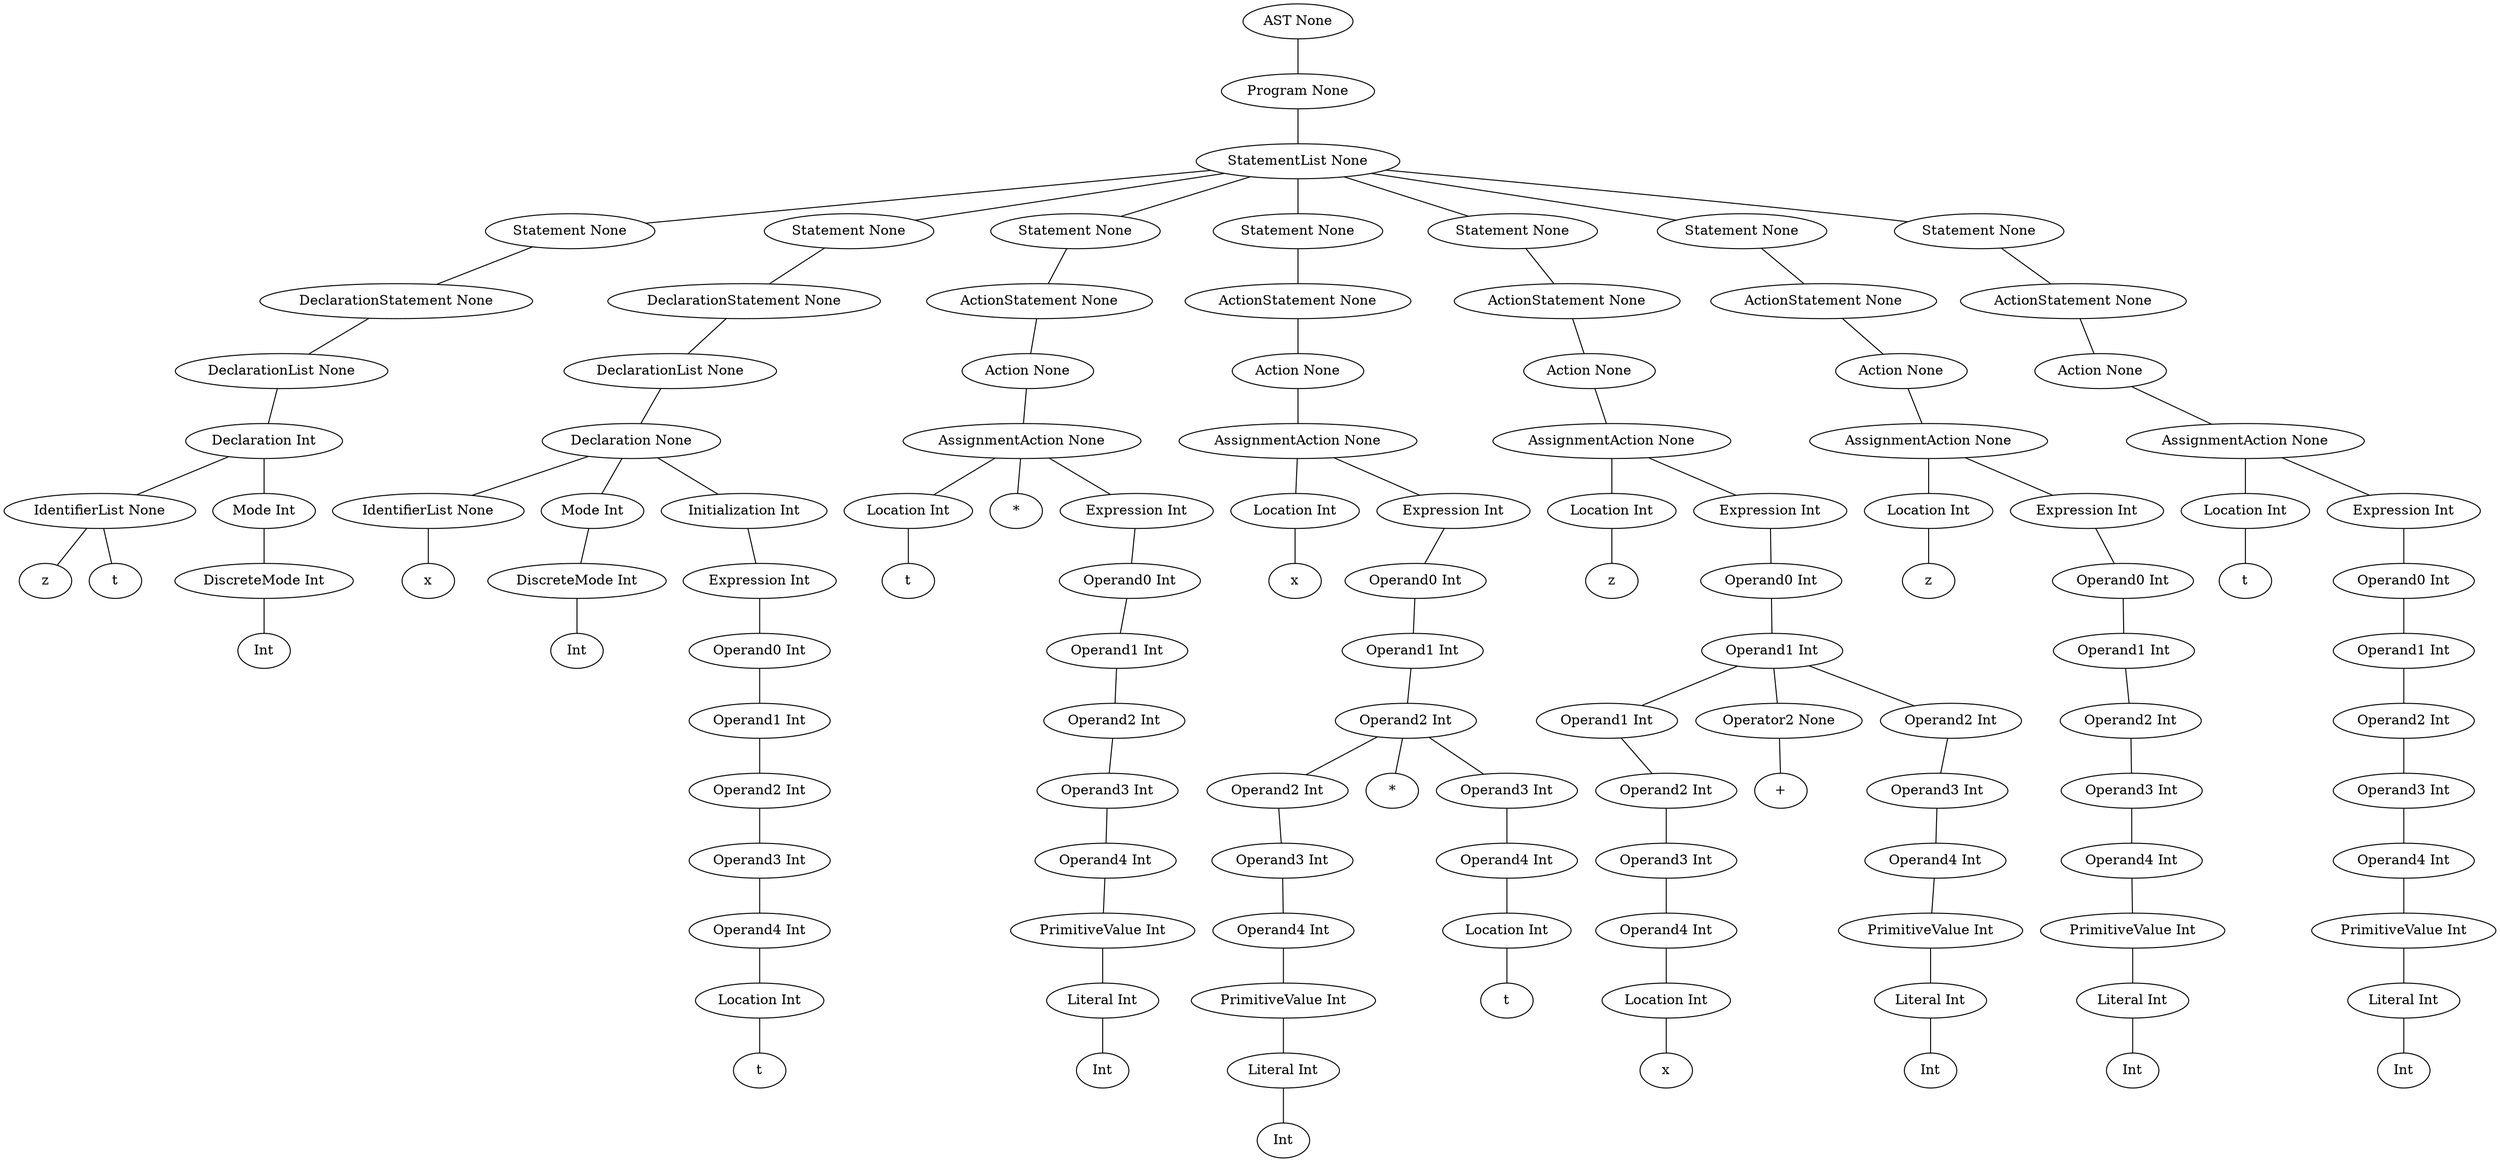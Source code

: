 graph G {
50756464 [label="AST None"];
50756576 [label="AST None"];
50756464 -- 50756576;
50756576 [label="Program None"];
50770104 [label="Program None"];
50756576 -- 50770104;
50770104 [label="StatementList None"];
46222472 [label="StatementList None"];
50770104 -- 46222472;
46222472 [label="Statement None"];
46222696 [label="Statement None"];
46222472 -- 46222696;
46222696 [label="DeclarationStatement None"];
46222248 [label="DeclarationStatement None"];
46222696 -- 46222248;
46222248 [label="DeclarationList None"];
50727680 [label="DeclarationList None"];
46222248 -- 50727680;
50727680 [label="Declaration Int"];
50727568 [label="Declaration Int"];
50727680 -- 50727568;
50727568 [label="IdentifierList None"];
13751999537247625122 [label=z];
50727568 -- 13751999537247625122;
13254917373994253535 [label=t];
50727568 -- 13254917373994253535;
46222752 [label="Declaration Int"];
50727680 -- 46222752;
46222752 [label="Mode Int"];
46222584 [label="Mode Int"];
46222752 -- 46222584;
46222584 [label="DiscreteMode Int"];
11995723445996298106 [label=Int];
46222584 -- 11995723445996298106;
50727904 [label="StatementList None"];
50770104 -- 50727904;
50727904 [label="Statement None"];
50728856 [label="Statement None"];
50727904 -- 50728856;
50728856 [label="DeclarationStatement None"];
50727960 [label="DeclarationStatement None"];
50728856 -- 50727960;
50727960 [label="DeclarationList None"];
50728184 [label="DeclarationList None"];
50727960 -- 50728184;
50728184 [label="Declaration None"];
50727792 [label="Declaration None"];
50728184 -- 50727792;
50727792 [label="IdentifierList None"];
13039056111358950336 [label=x];
50727792 -- 13039056111358950336;
50728016 [label="Declaration None"];
50728184 -- 50728016;
50728016 [label="Mode Int"];
50727624 [label="Mode Int"];
50728016 -- 50727624;
50727624 [label="DiscreteMode Int"];
10315564090572399571 [label=Int];
50727624 -- 10315564090572399571;
50728688 [label="Declaration None"];
50728184 -- 50728688;
50728688 [label="Initialization Int"];
50728632 [label="Initialization Int"];
50728688 -- 50728632;
50728632 [label="Expression Int"];
50728576 [label="Expression Int"];
50728632 -- 50728576;
50728576 [label="Operand0 Int"];
50728520 [label="Operand0 Int"];
50728576 -- 50728520;
50728520 [label="Operand1 Int"];
50728464 [label="Operand1 Int"];
50728520 -- 50728464;
50728464 [label="Operand2 Int"];
50728296 [label="Operand2 Int"];
50728464 -- 50728296;
50728296 [label="Operand3 Int"];
50728352 [label="Operand3 Int"];
50728296 -- 50728352;
50728352 [label="Operand4 Int"];
50728072 [label="Operand4 Int"];
50728352 -- 50728072;
50728072 [label="Location Int"];
10215436955800675781 [label=t];
50728072 -- 10215436955800675781;
50754224 [label="StatementList None"];
50770104 -- 50754224;
50754224 [label="Statement None"];
50728800 [label="Statement None"];
50754224 -- 50728800;
50728800 [label="ActionStatement None"];
50728744 [label="ActionStatement None"];
50728800 -- 50728744;
50728744 [label="Action None"];
50754056 [label="Action None"];
50728744 -- 50754056;
50754056 [label="AssignmentAction None"];
46222416 [label="AssignmentAction None"];
50754056 -- 46222416;
46222416 [label="Location Int"];
11837289621027044938 [label=t];
46222416 -- 11837289621027044938;
12557500809851391523 [label="*"];
50754056 -- 12557500809851391523;
50754000 [label="AssignmentAction None"];
50754056 -- 50754000;
50754000 [label="Expression Int"];
50753944 [label="Expression Int"];
50754000 -- 50753944;
50753944 [label="Operand0 Int"];
50753888 [label="Operand0 Int"];
50753944 -- 50753888;
50753888 [label="Operand1 Int"];
50753832 [label="Operand1 Int"];
50753888 -- 50753832;
50753832 [label="Operand2 Int"];
50753776 [label="Operand2 Int"];
50753832 -- 50753776;
50753776 [label="Operand3 Int"];
46222192 [label="Operand3 Int"];
50753776 -- 46222192;
46222192 [label="Operand4 Int"];
50753608 [label="Operand4 Int"];
46222192 -- 50753608;
50753608 [label="PrimitiveValue Int"];
50728912 [label="PrimitiveValue Int"];
50753608 -- 50728912;
50728912 [label="Literal Int"];
12932325691538171383 [label=Int];
50728912 -- 12932325691538171383;
50755176 [label="StatementList None"];
50770104 -- 50755176;
50755176 [label="Statement None"];
50755120 [label="Statement None"];
50755176 -- 50755120;
50755120 [label="ActionStatement None"];
50754280 [label="ActionStatement None"];
50755120 -- 50754280;
50754280 [label="Action None"];
50754448 [label="Action None"];
50754280 -- 50754448;
50754448 [label="AssignmentAction None"];
50727848 [label="AssignmentAction None"];
50754448 -- 50727848;
50727848 [label="Location Int"];
12719237391151118092 [label=x];
50727848 -- 12719237391151118092;
50755064 [label="AssignmentAction None"];
50754448 -- 50755064;
50755064 [label="Expression Int"];
50755008 [label="Expression Int"];
50755064 -- 50755008;
50755008 [label="Operand0 Int"];
50754672 [label="Operand0 Int"];
50755008 -- 50754672;
50754672 [label="Operand1 Int"];
50754896 [label="Operand1 Int"];
50754672 -- 50754896;
50754896 [label="Operand2 Int"];
50754560 [label="Operand2 Int"];
50754896 -- 50754560;
50754560 [label="Operand2 Int"];
50754504 [label="Operand2 Int"];
50754560 -- 50754504;
50754504 [label="Operand3 Int"];
50728240 [label="Operand3 Int"];
50754504 -- 50728240;
50728240 [label="Operand4 Int"];
50754168 [label="Operand4 Int"];
50728240 -- 50754168;
50754168 [label="PrimitiveValue Int"];
50754112 [label="PrimitiveValue Int"];
50754168 -- 50754112;
50754112 [label="Literal Int"];
13294356005186473953 [label=Int];
50754112 -- 13294356005186473953;
12435159925932616499 [label="*"];
50754896 -- 12435159925932616499;
50754728 [label="Operand2 Int"];
50754896 -- 50754728;
50754728 [label="Operand3 Int"];
50754784 [label="Operand3 Int"];
50754728 -- 50754784;
50754784 [label="Operand4 Int"];
50754616 [label="Operand4 Int"];
50754784 -- 50754616;
50754616 [label="Location Int"];
11974992139618786487 [label=t];
50754616 -- 11974992139618786487;
50756296 [label="StatementList None"];
50770104 -- 50756296;
50756296 [label="Statement None"];
50756128 [label="Statement None"];
50756296 -- 50756128;
50756128 [label="ActionStatement None"];
50755288 [label="ActionStatement None"];
50756128 -- 50755288;
50755288 [label="Action None"];
50756240 [label="Action None"];
50755288 -- 50756240;
50756240 [label="AssignmentAction None"];
50728408 [label="AssignmentAction None"];
50756240 -- 50728408;
50728408 [label="Location Int"];
9537965093783150028 [label=z];
50728408 -- 9537965093783150028;
50756184 [label="AssignmentAction None"];
50756240 -- 50756184;
50756184 [label="Expression Int"];
50755624 [label="Expression Int"];
50756184 -- 50755624;
50755624 [label="Operand0 Int"];
50756072 [label="Operand0 Int"];
50755624 -- 50756072;
50756072 [label="Operand1 Int"];
50755512 [label="Operand1 Int"];
50756072 -- 50755512;
50755512 [label="Operand1 Int"];
50755456 [label="Operand1 Int"];
50755512 -- 50755456;
50755456 [label="Operand2 Int"];
50753720 [label="Operand2 Int"];
50755456 -- 50753720;
50753720 [label="Operand3 Int"];
50754952 [label="Operand3 Int"];
50753720 -- 50754952;
50754952 [label="Operand4 Int"];
50755232 [label="Operand4 Int"];
50754952 -- 50755232;
50755232 [label="Location Int"];
10150047691163432125 [label=x];
50755232 -- 10150047691163432125;
50755568 [label="Operand1 Int"];
50756072 -- 50755568;
50755568 [label="Operator2 None"];
13747978911631350548 [label="+"];
50755568 -- 13747978911631350548;
50756016 [label="Operand1 Int"];
50756072 -- 50756016;
50756016 [label="Operand2 Int"];
50755960 [label="Operand2 Int"];
50756016 -- 50755960;
50755960 [label="Operand3 Int"];
50755848 [label="Operand3 Int"];
50755960 -- 50755848;
50755848 [label="Operand4 Int"];
50755736 [label="Operand4 Int"];
50755848 -- 50755736;
50755736 [label="PrimitiveValue Int"];
50755400 [label="PrimitiveValue Int"];
50755736 -- 50755400;
50755400 [label="Literal Int"];
13788874089973391303 [label=Int];
50755400 -- 13788874089973391303;
50757080 [label="StatementList None"];
50770104 -- 50757080;
50757080 [label="Statement None"];
50757024 [label="Statement None"];
50757080 -- 50757024;
50757024 [label="ActionStatement None"];
50756408 [label="ActionStatement None"];
50757024 -- 50756408;
50756408 [label="Action None"];
50756912 [label="Action None"];
50756408 -- 50756912;
50756912 [label="AssignmentAction None"];
50754840 [label="AssignmentAction None"];
50756912 -- 50754840;
50754840 [label="Location Int"];
12768162783102284539 [label=z];
50754840 -- 12768162783102284539;
50756856 [label="AssignmentAction None"];
50756912 -- 50756856;
50756856 [label="Expression Int"];
50756800 [label="Expression Int"];
50756856 -- 50756800;
50756800 [label="Operand0 Int"];
50756744 [label="Operand0 Int"];
50756800 -- 50756744;
50756744 [label="Operand1 Int"];
50756688 [label="Operand1 Int"];
50756744 -- 50756688;
50756688 [label="Operand2 Int"];
50756632 [label="Operand2 Int"];
50756688 -- 50756632;
50756632 [label="Operand3 Int"];
50754336 [label="Operand3 Int"];
50756632 -- 50754336;
50754336 [label="Operand4 Int"];
50755680 [label="Operand4 Int"];
50754336 -- 50755680;
50755680 [label="PrimitiveValue Int"];
50756352 [label="PrimitiveValue Int"];
50755680 -- 50756352;
50756352 [label="Literal Int"];
13328251746113733811 [label=Int];
50756352 -- 13328251746113733811;
50757360 [label="StatementList None"];
50770104 -- 50757360;
50757360 [label="Statement None"];
50770160 [label="Statement None"];
50757360 -- 50770160;
50770160 [label="ActionStatement None"];
50757192 [label="ActionStatement None"];
50770160 -- 50757192;
50757192 [label="Action None"];
50770048 [label="Action None"];
50757192 -- 50770048;
50770048 [label="AssignmentAction None"];
50755904 [label="AssignmentAction None"];
50770048 -- 50755904;
50755904 [label="Location Int"];
13225464677247278743 [label=t];
50755904 -- 13225464677247278743;
50769992 [label="AssignmentAction None"];
50770048 -- 50769992;
50769992 [label="Expression Int"];
50757584 [label="Expression Int"];
50769992 -- 50757584;
50757584 [label="Operand0 Int"];
50757528 [label="Operand0 Int"];
50757584 -- 50757528;
50757528 [label="Operand1 Int"];
50757472 [label="Operand1 Int"];
50757528 -- 50757472;
50757472 [label="Operand2 Int"];
50757416 [label="Operand2 Int"];
50757472 -- 50757416;
50757416 [label="Operand3 Int"];
50755344 [label="Operand3 Int"];
50757416 -- 50755344;
50755344 [label="Operand4 Int"];
50756968 [label="Operand4 Int"];
50755344 -- 50756968;
50756968 [label="PrimitiveValue Int"];
50757136 [label="PrimitiveValue Int"];
50756968 -- 50757136;
50757136 [label="Literal Int"];
12976690630142512723 [label=Int];
50757136 -- 12976690630142512723;
}
